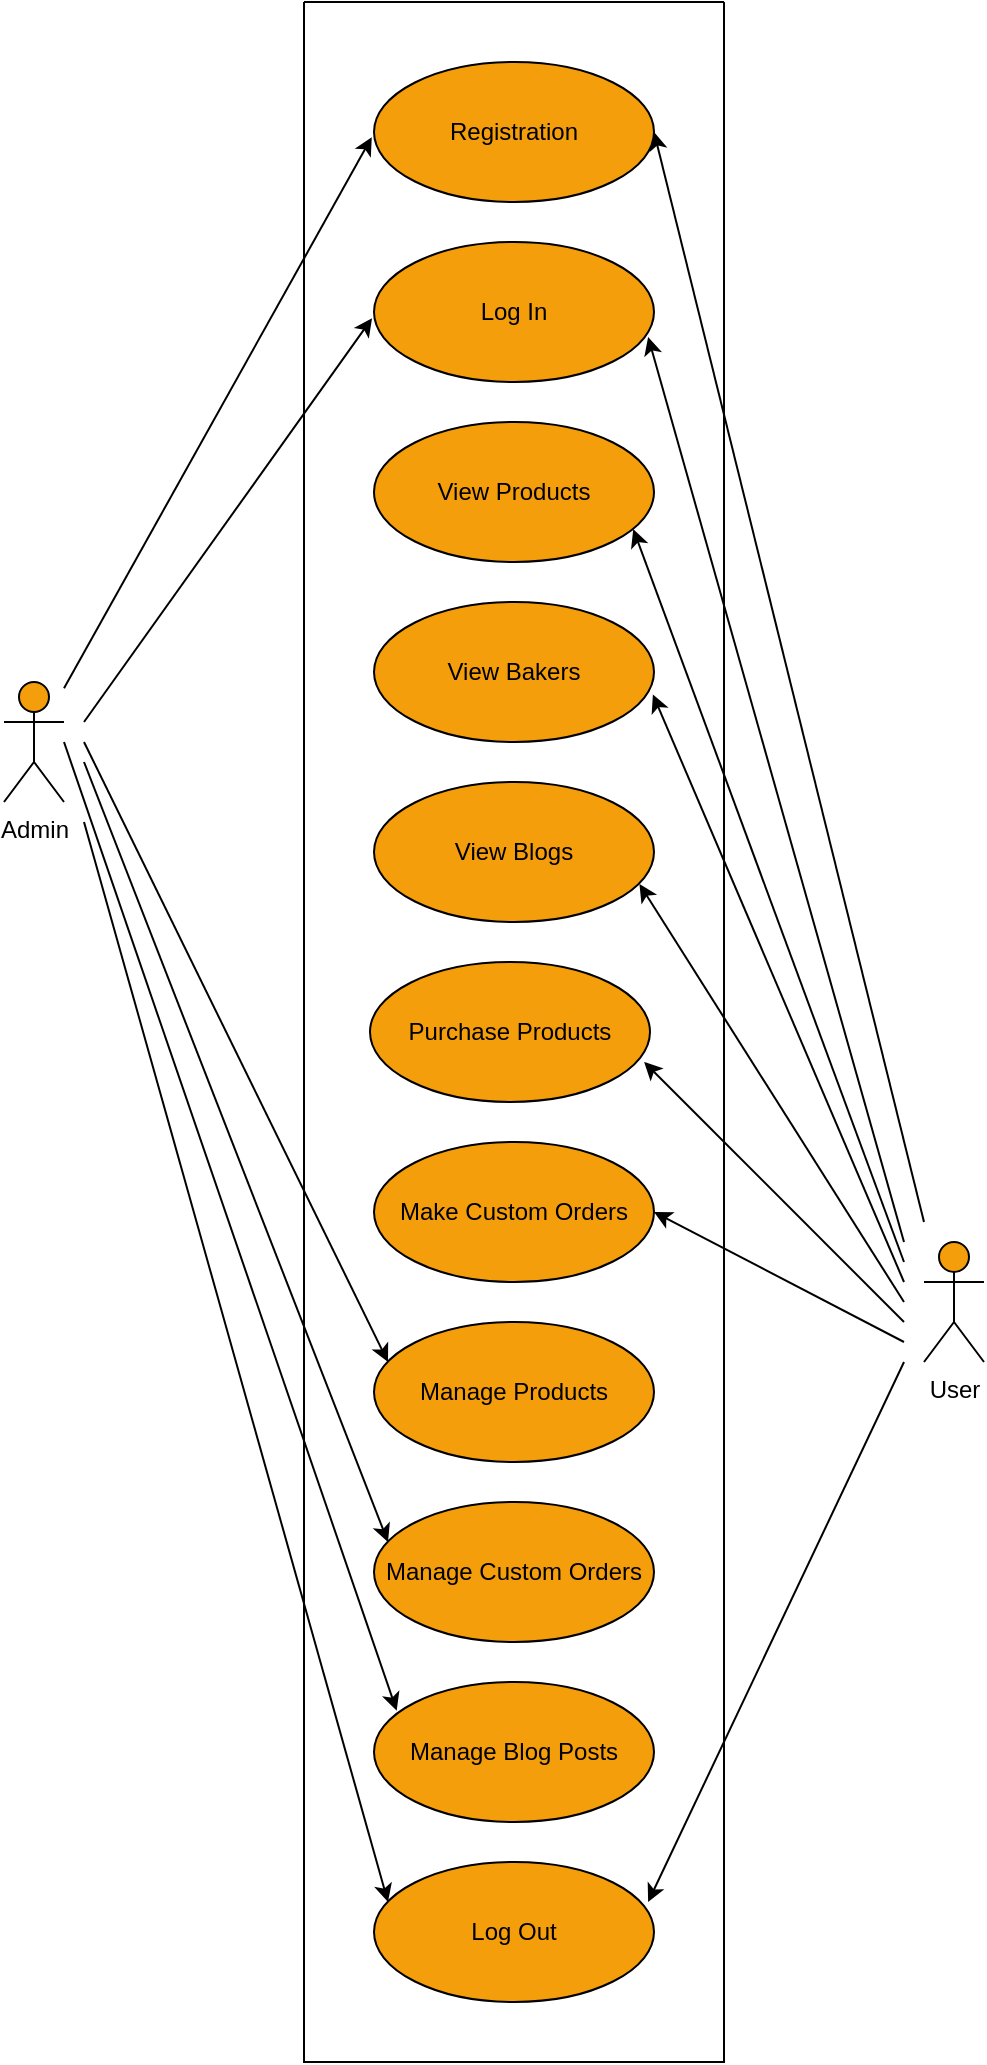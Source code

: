 <?xml version="1.0" encoding="UTF-8"?>
<mxfile version="28.2.5">
  <diagram name="Page-1" id="0NI845REnowD4Wna18q7">
    <mxGraphModel dx="1737" dy="878" grid="1" gridSize="10" guides="1" tooltips="1" connect="1" arrows="1" fold="1" page="1" pageScale="1" pageWidth="850" pageHeight="1100" background="light-dark(#FFFFFF,#FFFFFF)" math="0" shadow="0">
      <root>
        <mxCell id="0" />
        <mxCell id="1" parent="0" />
        <mxCell id="I6qQSWVUAQGKF_TWLeTj-137" value="&lt;font style=&quot;color: light-dark(rgb(0, 0, 0), rgb(0, 0, 0));&quot;&gt;Purchase Products&lt;/font&gt;" style="ellipse;whiteSpace=wrap;html=1;strokeColor=light-dark(#000000,#000000);fontColor=#FEFAE0;fillColor=light-dark(#F59E0B,#F59E0B);" vertex="1" parent="1">
          <mxGeometry x="343" y="520" width="140" height="70" as="geometry" />
        </mxCell>
        <mxCell id="I6qQSWVUAQGKF_TWLeTj-140" value="&lt;font style=&quot;color: light-dark(rgb(0, 0, 0), rgb(0, 0, 0));&quot;&gt;Admin&lt;/font&gt;" style="shape=umlActor;verticalLabelPosition=bottom;verticalAlign=top;html=1;strokeColor=light-dark(#000000,#000000);fontColor=#FEFAE0;fillColor=light-dark(#F59E0B,#F59E0B);" vertex="1" parent="1">
          <mxGeometry x="160" y="380" width="30" height="60" as="geometry" />
        </mxCell>
        <mxCell id="I6qQSWVUAQGKF_TWLeTj-141" value="&lt;font style=&quot;color: light-dark(rgb(0, 0, 0), rgb(0, 0, 0));&quot;&gt;User&lt;/font&gt;" style="shape=umlActor;verticalLabelPosition=bottom;verticalAlign=top;html=1;strokeColor=light-dark(#000000,#000000);fontColor=#FEFAE0;fillColor=light-dark(#F59E0B,#F59E0B);" vertex="1" parent="1">
          <mxGeometry x="620" y="660" width="30" height="60" as="geometry" />
        </mxCell>
        <mxCell id="I6qQSWVUAQGKF_TWLeTj-142" value="" style="edgeStyle=none;orthogonalLoop=1;jettySize=auto;html=1;rounded=0;strokeColor=light-dark(#000000,#000000);fontColor=#FEFAE0;fillColor=#BC6C25;entryX=-0.008;entryY=0.537;entryDx=0;entryDy=0;entryPerimeter=0;" edge="1" parent="1" source="I6qQSWVUAQGKF_TWLeTj-140" target="I6qQSWVUAQGKF_TWLeTj-158">
          <mxGeometry width="100" relative="1" as="geometry">
            <mxPoint x="210" y="390" as="sourcePoint" />
            <mxPoint x="340" y="195" as="targetPoint" />
            <Array as="points" />
          </mxGeometry>
        </mxCell>
        <mxCell id="I6qQSWVUAQGKF_TWLeTj-143" value="" style="edgeStyle=none;orthogonalLoop=1;jettySize=auto;html=1;rounded=0;strokeColor=light-dark(#000000,#000000);fontColor=#FEFAE0;fillColor=#BC6C25;entryX=-0.007;entryY=0.545;entryDx=0;entryDy=0;entryPerimeter=0;" edge="1" parent="1" target="I6qQSWVUAQGKF_TWLeTj-161">
          <mxGeometry width="100" relative="1" as="geometry">
            <mxPoint x="200" y="400" as="sourcePoint" />
            <mxPoint x="340" y="290" as="targetPoint" />
            <Array as="points" />
          </mxGeometry>
        </mxCell>
        <mxCell id="I6qQSWVUAQGKF_TWLeTj-144" value="" style="edgeStyle=none;orthogonalLoop=1;jettySize=auto;html=1;rounded=0;strokeColor=light-dark(#000000,#000000);fontColor=#FEFAE0;fillColor=#BC6C25;entryX=0.05;entryY=0.286;entryDx=0;entryDy=0;entryPerimeter=0;" edge="1" parent="1" target="I6qQSWVUAQGKF_TWLeTj-139">
          <mxGeometry width="100" relative="1" as="geometry">
            <mxPoint x="200" y="410" as="sourcePoint" />
            <mxPoint x="340" y="620" as="targetPoint" />
            <Array as="points" />
          </mxGeometry>
        </mxCell>
        <mxCell id="I6qQSWVUAQGKF_TWLeTj-145" value="" style="edgeStyle=none;orthogonalLoop=1;jettySize=auto;html=1;rounded=0;strokeColor=light-dark(#000000,#000000);fontColor=#FEFAE0;fillColor=#BC6C25;entryX=0.05;entryY=0.286;entryDx=0;entryDy=0;entryPerimeter=0;" edge="1" parent="1" target="I6qQSWVUAQGKF_TWLeTj-156">
          <mxGeometry width="100" relative="1" as="geometry">
            <mxPoint x="200" y="420" as="sourcePoint" />
            <mxPoint x="360" y="640" as="targetPoint" />
            <Array as="points" />
          </mxGeometry>
        </mxCell>
        <mxCell id="I6qQSWVUAQGKF_TWLeTj-146" value="" style="edgeStyle=none;orthogonalLoop=1;jettySize=auto;html=1;rounded=0;strokeColor=light-dark(#000000,#000000);fontColor=#FEFAE0;fillColor=#BC6C25;entryX=0.05;entryY=0.286;entryDx=0;entryDy=0;entryPerimeter=0;" edge="1" parent="1" target="I6qQSWVUAQGKF_TWLeTj-155">
          <mxGeometry width="100" relative="1" as="geometry">
            <mxPoint x="200" y="450" as="sourcePoint" />
            <mxPoint x="360" y="820" as="targetPoint" />
            <Array as="points" />
          </mxGeometry>
        </mxCell>
        <mxCell id="I6qQSWVUAQGKF_TWLeTj-147" value="" style="edgeStyle=none;orthogonalLoop=1;jettySize=auto;html=1;rounded=0;strokeColor=light-dark(#000000,#000000);fontColor=#FEFAE0;fillColor=#BC6C25;entryX=0.979;entryY=0.714;entryDx=0;entryDy=0;entryPerimeter=0;" edge="1" parent="1" target="I6qQSWVUAQGKF_TWLeTj-137">
          <mxGeometry width="100" relative="1" as="geometry">
            <mxPoint x="610" y="700" as="sourcePoint" />
            <mxPoint x="360" y="640" as="targetPoint" />
            <Array as="points" />
          </mxGeometry>
        </mxCell>
        <mxCell id="I6qQSWVUAQGKF_TWLeTj-148" value="" style="edgeStyle=none;orthogonalLoop=1;jettySize=auto;html=1;rounded=0;strokeColor=light-dark(#000000,#000000);fontColor=#FEFAE0;fillColor=#BC6C25;entryX=0.996;entryY=0.66;entryDx=0;entryDy=0;entryPerimeter=0;" edge="1" parent="1" target="I6qQSWVUAQGKF_TWLeTj-159">
          <mxGeometry width="100" relative="1" as="geometry">
            <mxPoint x="610" y="680" as="sourcePoint" />
            <mxPoint x="490" y="480" as="targetPoint" />
            <Array as="points" />
          </mxGeometry>
        </mxCell>
        <mxCell id="I6qQSWVUAQGKF_TWLeTj-149" value="" style="edgeStyle=none;orthogonalLoop=1;jettySize=auto;html=1;rounded=0;strokeColor=light-dark(#000000,#000000);fontColor=#FEFAE0;fillColor=#BC6C25;entryX=0.926;entryY=0.765;entryDx=0;entryDy=0;entryPerimeter=0;" edge="1" parent="1" target="I6qQSWVUAQGKF_TWLeTj-160">
          <mxGeometry width="100" relative="1" as="geometry">
            <mxPoint x="610" y="670" as="sourcePoint" />
            <mxPoint x="500" y="490" as="targetPoint" />
            <Array as="points" />
          </mxGeometry>
        </mxCell>
        <mxCell id="I6qQSWVUAQGKF_TWLeTj-150" value="" style="edgeStyle=none;orthogonalLoop=1;jettySize=auto;html=1;rounded=0;strokeColor=light-dark(#000000,#000000);fontColor=#FEFAE0;fillColor=#BC6C25;entryX=0.979;entryY=0.679;entryDx=0;entryDy=0;entryPerimeter=0;" edge="1" parent="1" target="I6qQSWVUAQGKF_TWLeTj-161">
          <mxGeometry width="100" relative="1" as="geometry">
            <mxPoint x="610" y="660" as="sourcePoint" />
            <mxPoint x="492" y="400" as="targetPoint" />
            <Array as="points" />
          </mxGeometry>
        </mxCell>
        <mxCell id="I6qQSWVUAQGKF_TWLeTj-151" value="" style="edgeStyle=none;orthogonalLoop=1;jettySize=auto;html=1;rounded=0;strokeColor=light-dark(#000000,#000000);fontColor=#FEFAE0;fillColor=#BC6C25;entryX=1;entryY=0.5;entryDx=0;entryDy=0;" edge="1" parent="1" target="I6qQSWVUAQGKF_TWLeTj-158">
          <mxGeometry width="100" relative="1" as="geometry">
            <mxPoint x="620" y="650" as="sourcePoint" />
            <mxPoint x="492" y="307" as="targetPoint" />
            <Array as="points" />
          </mxGeometry>
        </mxCell>
        <mxCell id="I6qQSWVUAQGKF_TWLeTj-152" value="" style="edgeStyle=none;orthogonalLoop=1;jettySize=auto;html=1;rounded=0;strokeColor=light-dark(#000000,#000000);fontColor=#FEFAE0;fillColor=#BC6C25;entryX=1;entryY=0.5;entryDx=0;entryDy=0;" edge="1" parent="1" target="I6qQSWVUAQGKF_TWLeTj-138">
          <mxGeometry width="100" relative="1" as="geometry">
            <mxPoint x="610" y="710" as="sourcePoint" />
            <mxPoint x="490" y="580" as="targetPoint" />
            <Array as="points" />
          </mxGeometry>
        </mxCell>
        <mxCell id="I6qQSWVUAQGKF_TWLeTj-153" value="" style="edgeStyle=none;orthogonalLoop=1;jettySize=auto;html=1;rounded=0;strokeColor=light-dark(#000000,#000000);fontColor=#FEFAE0;fillColor=#BC6C25;entryX=0.979;entryY=0.286;entryDx=0;entryDy=0;entryPerimeter=0;" edge="1" parent="1" target="I6qQSWVUAQGKF_TWLeTj-155">
          <mxGeometry width="100" relative="1" as="geometry">
            <mxPoint x="610" y="720" as="sourcePoint" />
            <mxPoint x="493" y="745" as="targetPoint" />
            <Array as="points" />
          </mxGeometry>
        </mxCell>
        <mxCell id="I6qQSWVUAQGKF_TWLeTj-154" value="" style="swimlane;startSize=0;strokeColor=light-dark(#000000,#000000);fontColor=#FEFAE0;fillColor=light-dark(#000000,#FFFFFF);" vertex="1" parent="1">
          <mxGeometry x="310" y="40" width="210" height="1030" as="geometry" />
        </mxCell>
        <mxCell id="I6qQSWVUAQGKF_TWLeTj-155" value="&lt;font style=&quot;color: light-dark(rgb(0, 0, 0), rgb(0, 0, 0));&quot;&gt;Log Out&lt;/font&gt;" style="ellipse;whiteSpace=wrap;html=1;strokeColor=light-dark(#000000,#000000);fontColor=#FEFAE0;fillColor=light-dark(#F59E0B,#F59E0B);" vertex="1" parent="I6qQSWVUAQGKF_TWLeTj-154">
          <mxGeometry x="35" y="930" width="140" height="70" as="geometry" />
        </mxCell>
        <mxCell id="I6qQSWVUAQGKF_TWLeTj-156" value="&lt;font style=&quot;color: light-dark(rgb(0, 0, 0), rgb(0, 0, 0));&quot;&gt;Manage Custom Orders&lt;/font&gt;" style="ellipse;whiteSpace=wrap;html=1;strokeColor=light-dark(#000000,#000000);fontColor=#FEFAE0;fillColor=light-dark(#F59E0B,#F59E0B);" vertex="1" parent="I6qQSWVUAQGKF_TWLeTj-154">
          <mxGeometry x="35" y="750" width="140" height="70" as="geometry" />
        </mxCell>
        <mxCell id="I6qQSWVUAQGKF_TWLeTj-157" value="&lt;font style=&quot;color: light-dark(rgb(0, 0, 0), rgb(0, 0, 0));&quot;&gt;Manage Blog Posts&lt;/font&gt;" style="ellipse;whiteSpace=wrap;html=1;strokeColor=light-dark(#000000,#000000);fontColor=#FEFAE0;fillColor=light-dark(#F59E0B,#F59E0B);" vertex="1" parent="I6qQSWVUAQGKF_TWLeTj-154">
          <mxGeometry x="35" y="840" width="140" height="70" as="geometry" />
        </mxCell>
        <mxCell id="I6qQSWVUAQGKF_TWLeTj-158" value="&lt;font style=&quot;color: light-dark(rgb(0, 0, 0), rgb(0, 0, 0));&quot;&gt;Registration&lt;/font&gt;" style="ellipse;whiteSpace=wrap;html=1;strokeColor=light-dark(#000000,#000000);fontColor=#FEFAE0;fillColor=light-dark(#F59E0B,#F59E0B);" vertex="1" parent="I6qQSWVUAQGKF_TWLeTj-154">
          <mxGeometry x="35" y="30" width="140" height="70" as="geometry" />
        </mxCell>
        <mxCell id="I6qQSWVUAQGKF_TWLeTj-159" value="&lt;font style=&quot;color: light-dark(rgb(0, 0, 0), rgb(0, 0, 0));&quot;&gt;View Bakers&lt;/font&gt;" style="ellipse;whiteSpace=wrap;html=1;strokeColor=light-dark(#000000,#000000);fontColor=#FEFAE0;fillColor=light-dark(#F59E0B,#F59E0B);" vertex="1" parent="I6qQSWVUAQGKF_TWLeTj-154">
          <mxGeometry x="35" y="300" width="140" height="70" as="geometry" />
        </mxCell>
        <mxCell id="I6qQSWVUAQGKF_TWLeTj-160" value="&lt;font style=&quot;color: light-dark(rgb(0, 0, 0), rgb(0, 0, 0));&quot;&gt;View Products&lt;/font&gt;" style="ellipse;whiteSpace=wrap;html=1;strokeColor=light-dark(#000000,#000000);fontColor=#FEFAE0;fillColor=light-dark(#F59E0B,#F59E0B);" vertex="1" parent="I6qQSWVUAQGKF_TWLeTj-154">
          <mxGeometry x="35" y="210" width="140" height="70" as="geometry" />
        </mxCell>
        <mxCell id="I6qQSWVUAQGKF_TWLeTj-161" value="&lt;font style=&quot;color: light-dark(rgb(0, 0, 0), rgb(0, 0, 0));&quot;&gt;Log In&lt;/font&gt;" style="ellipse;whiteSpace=wrap;html=1;strokeColor=light-dark(#000000,#000000);fontColor=#FEFAE0;fillColor=light-dark(#F59E0B,#F59E0B);" vertex="1" parent="I6qQSWVUAQGKF_TWLeTj-154">
          <mxGeometry x="35" y="120" width="140" height="70" as="geometry" />
        </mxCell>
        <mxCell id="I6qQSWVUAQGKF_TWLeTj-162" value="&lt;font style=&quot;color: light-dark(rgb(0, 0, 0), rgb(0, 0, 0));&quot;&gt;View Blogs&lt;/font&gt;" style="ellipse;whiteSpace=wrap;html=1;strokeColor=light-dark(#000000,#000000);fontColor=#FEFAE0;fillColor=light-dark(#F59E0B,#F59E0B);" vertex="1" parent="I6qQSWVUAQGKF_TWLeTj-154">
          <mxGeometry x="35" y="390" width="140" height="70" as="geometry" />
        </mxCell>
        <mxCell id="I6qQSWVUAQGKF_TWLeTj-139" value="&lt;font style=&quot;color: light-dark(rgb(0, 0, 0), rgb(0, 0, 0));&quot;&gt;Manage Products&lt;/font&gt;" style="ellipse;whiteSpace=wrap;html=1;strokeColor=light-dark(#000000,#000000);fontColor=#FEFAE0;fillColor=light-dark(#F59E0B,#F59E0B);" vertex="1" parent="I6qQSWVUAQGKF_TWLeTj-154">
          <mxGeometry x="35" y="660" width="140" height="70" as="geometry" />
        </mxCell>
        <mxCell id="I6qQSWVUAQGKF_TWLeTj-138" value="&lt;font style=&quot;color: light-dark(rgb(0, 0, 0), rgb(0, 0, 0));&quot;&gt;Make Custom Orders&lt;/font&gt;" style="ellipse;whiteSpace=wrap;html=1;strokeColor=light-dark(#000000,#000000);fontColor=#FEFAE0;fillColor=light-dark(#F59E0B,#F59E0B);" vertex="1" parent="I6qQSWVUAQGKF_TWLeTj-154">
          <mxGeometry x="35" y="570" width="140" height="70" as="geometry" />
        </mxCell>
        <mxCell id="I6qQSWVUAQGKF_TWLeTj-163" value="" style="edgeStyle=none;orthogonalLoop=1;jettySize=auto;html=1;rounded=0;strokeColor=light-dark(#000000,#000000);fontColor=#FEFAE0;fillColor=#BC6C25;entryX=0.081;entryY=0.205;entryDx=0;entryDy=0;entryPerimeter=0;" edge="1" parent="1" target="I6qQSWVUAQGKF_TWLeTj-157">
          <mxGeometry width="100" relative="1" as="geometry">
            <mxPoint x="190" y="410" as="sourcePoint" />
            <mxPoint x="372" y="900" as="targetPoint" />
            <Array as="points" />
          </mxGeometry>
        </mxCell>
        <mxCell id="I6qQSWVUAQGKF_TWLeTj-164" value="" style="edgeStyle=none;orthogonalLoop=1;jettySize=auto;html=1;rounded=0;strokeColor=light-dark(#000000,#000000);fontColor=#FEFAE0;fillColor=#BC6C25;entryX=0.948;entryY=0.729;entryDx=0;entryDy=0;entryPerimeter=0;" edge="1" parent="1" target="I6qQSWVUAQGKF_TWLeTj-162">
          <mxGeometry width="100" relative="1" as="geometry">
            <mxPoint x="610" y="690" as="sourcePoint" />
            <mxPoint x="540" y="630" as="targetPoint" />
            <Array as="points" />
          </mxGeometry>
        </mxCell>
      </root>
    </mxGraphModel>
  </diagram>
</mxfile>
